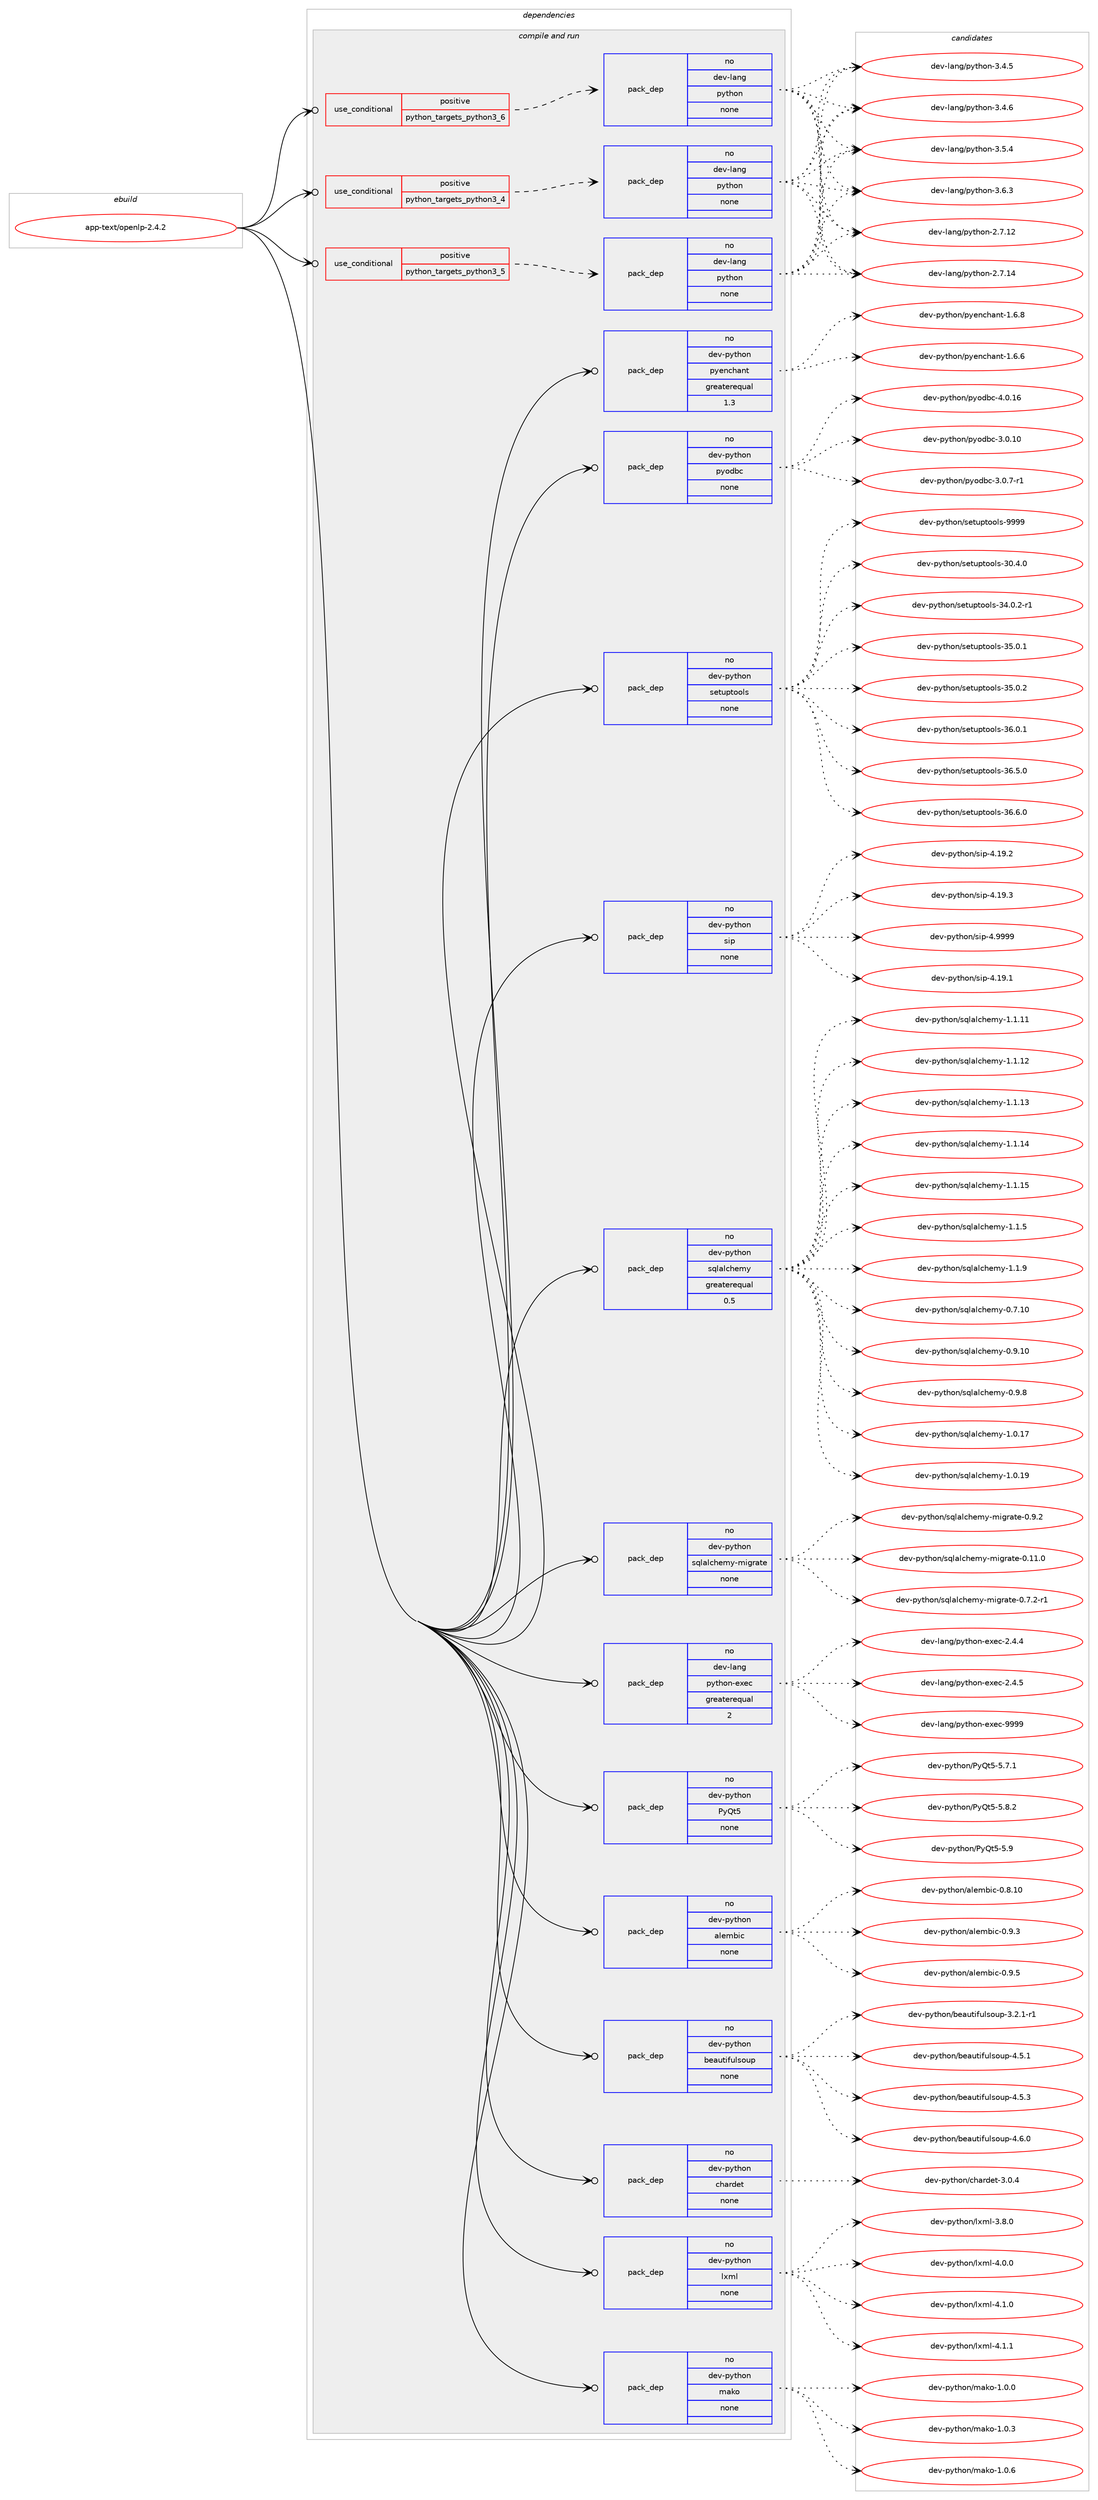 digraph prolog {

# *************
# Graph options
# *************

newrank=true;
concentrate=true;
compound=true;
graph [rankdir=LR,fontname=Helvetica,fontsize=10,ranksep=1.5];#, ranksep=2.5, nodesep=0.2];
edge  [arrowhead=vee];
node  [fontname=Helvetica,fontsize=10];

# **********
# The ebuild
# **********

subgraph cluster_leftcol {
color=gray;
rank=same;
label=<<i>ebuild</i>>;
id [label="app-text/openlp-2.4.2", color=red, width=4, href="../app-text/openlp-2.4.2.svg"];
}

# ****************
# The dependencies
# ****************

subgraph cluster_midcol {
color=gray;
label=<<i>dependencies</i>>;
subgraph cluster_compile {
fillcolor="#eeeeee";
style=filled;
label=<<i>compile</i>>;
}
subgraph cluster_compileandrun {
fillcolor="#eeeeee";
style=filled;
label=<<i>compile and run</i>>;
subgraph cond14839 {
dependency58395 [label=<<TABLE BORDER="0" CELLBORDER="1" CELLSPACING="0" CELLPADDING="4"><TR><TD ROWSPAN="3" CELLPADDING="10">use_conditional</TD></TR><TR><TD>positive</TD></TR><TR><TD>python_targets_python3_4</TD></TR></TABLE>>, shape=none, color=red];
subgraph pack42459 {
dependency58396 [label=<<TABLE BORDER="0" CELLBORDER="1" CELLSPACING="0" CELLPADDING="4" WIDTH="220"><TR><TD ROWSPAN="6" CELLPADDING="30">pack_dep</TD></TR><TR><TD WIDTH="110">no</TD></TR><TR><TD>dev-lang</TD></TR><TR><TD>python</TD></TR><TR><TD>none</TD></TR><TR><TD></TD></TR></TABLE>>, shape=none, color=blue];
}
dependency58395:e -> dependency58396:w [weight=20,style="dashed",arrowhead="vee"];
}
id:e -> dependency58395:w [weight=20,style="solid",arrowhead="odotvee"];
subgraph cond14840 {
dependency58397 [label=<<TABLE BORDER="0" CELLBORDER="1" CELLSPACING="0" CELLPADDING="4"><TR><TD ROWSPAN="3" CELLPADDING="10">use_conditional</TD></TR><TR><TD>positive</TD></TR><TR><TD>python_targets_python3_5</TD></TR></TABLE>>, shape=none, color=red];
subgraph pack42460 {
dependency58398 [label=<<TABLE BORDER="0" CELLBORDER="1" CELLSPACING="0" CELLPADDING="4" WIDTH="220"><TR><TD ROWSPAN="6" CELLPADDING="30">pack_dep</TD></TR><TR><TD WIDTH="110">no</TD></TR><TR><TD>dev-lang</TD></TR><TR><TD>python</TD></TR><TR><TD>none</TD></TR><TR><TD></TD></TR></TABLE>>, shape=none, color=blue];
}
dependency58397:e -> dependency58398:w [weight=20,style="dashed",arrowhead="vee"];
}
id:e -> dependency58397:w [weight=20,style="solid",arrowhead="odotvee"];
subgraph cond14841 {
dependency58399 [label=<<TABLE BORDER="0" CELLBORDER="1" CELLSPACING="0" CELLPADDING="4"><TR><TD ROWSPAN="3" CELLPADDING="10">use_conditional</TD></TR><TR><TD>positive</TD></TR><TR><TD>python_targets_python3_6</TD></TR></TABLE>>, shape=none, color=red];
subgraph pack42461 {
dependency58400 [label=<<TABLE BORDER="0" CELLBORDER="1" CELLSPACING="0" CELLPADDING="4" WIDTH="220"><TR><TD ROWSPAN="6" CELLPADDING="30">pack_dep</TD></TR><TR><TD WIDTH="110">no</TD></TR><TR><TD>dev-lang</TD></TR><TR><TD>python</TD></TR><TR><TD>none</TD></TR><TR><TD></TD></TR></TABLE>>, shape=none, color=blue];
}
dependency58399:e -> dependency58400:w [weight=20,style="dashed",arrowhead="vee"];
}
id:e -> dependency58399:w [weight=20,style="solid",arrowhead="odotvee"];
subgraph pack42462 {
dependency58401 [label=<<TABLE BORDER="0" CELLBORDER="1" CELLSPACING="0" CELLPADDING="4" WIDTH="220"><TR><TD ROWSPAN="6" CELLPADDING="30">pack_dep</TD></TR><TR><TD WIDTH="110">no</TD></TR><TR><TD>dev-lang</TD></TR><TR><TD>python-exec</TD></TR><TR><TD>greaterequal</TD></TR><TR><TD>2</TD></TR></TABLE>>, shape=none, color=blue];
}
id:e -> dependency58401:w [weight=20,style="solid",arrowhead="odotvee"];
subgraph pack42463 {
dependency58402 [label=<<TABLE BORDER="0" CELLBORDER="1" CELLSPACING="0" CELLPADDING="4" WIDTH="220"><TR><TD ROWSPAN="6" CELLPADDING="30">pack_dep</TD></TR><TR><TD WIDTH="110">no</TD></TR><TR><TD>dev-python</TD></TR><TR><TD>PyQt5</TD></TR><TR><TD>none</TD></TR><TR><TD></TD></TR></TABLE>>, shape=none, color=blue];
}
id:e -> dependency58402:w [weight=20,style="solid",arrowhead="odotvee"];
subgraph pack42464 {
dependency58403 [label=<<TABLE BORDER="0" CELLBORDER="1" CELLSPACING="0" CELLPADDING="4" WIDTH="220"><TR><TD ROWSPAN="6" CELLPADDING="30">pack_dep</TD></TR><TR><TD WIDTH="110">no</TD></TR><TR><TD>dev-python</TD></TR><TR><TD>alembic</TD></TR><TR><TD>none</TD></TR><TR><TD></TD></TR></TABLE>>, shape=none, color=blue];
}
id:e -> dependency58403:w [weight=20,style="solid",arrowhead="odotvee"];
subgraph pack42465 {
dependency58404 [label=<<TABLE BORDER="0" CELLBORDER="1" CELLSPACING="0" CELLPADDING="4" WIDTH="220"><TR><TD ROWSPAN="6" CELLPADDING="30">pack_dep</TD></TR><TR><TD WIDTH="110">no</TD></TR><TR><TD>dev-python</TD></TR><TR><TD>beautifulsoup</TD></TR><TR><TD>none</TD></TR><TR><TD></TD></TR></TABLE>>, shape=none, color=blue];
}
id:e -> dependency58404:w [weight=20,style="solid",arrowhead="odotvee"];
subgraph pack42466 {
dependency58405 [label=<<TABLE BORDER="0" CELLBORDER="1" CELLSPACING="0" CELLPADDING="4" WIDTH="220"><TR><TD ROWSPAN="6" CELLPADDING="30">pack_dep</TD></TR><TR><TD WIDTH="110">no</TD></TR><TR><TD>dev-python</TD></TR><TR><TD>chardet</TD></TR><TR><TD>none</TD></TR><TR><TD></TD></TR></TABLE>>, shape=none, color=blue];
}
id:e -> dependency58405:w [weight=20,style="solid",arrowhead="odotvee"];
subgraph pack42467 {
dependency58406 [label=<<TABLE BORDER="0" CELLBORDER="1" CELLSPACING="0" CELLPADDING="4" WIDTH="220"><TR><TD ROWSPAN="6" CELLPADDING="30">pack_dep</TD></TR><TR><TD WIDTH="110">no</TD></TR><TR><TD>dev-python</TD></TR><TR><TD>lxml</TD></TR><TR><TD>none</TD></TR><TR><TD></TD></TR></TABLE>>, shape=none, color=blue];
}
id:e -> dependency58406:w [weight=20,style="solid",arrowhead="odotvee"];
subgraph pack42468 {
dependency58407 [label=<<TABLE BORDER="0" CELLBORDER="1" CELLSPACING="0" CELLPADDING="4" WIDTH="220"><TR><TD ROWSPAN="6" CELLPADDING="30">pack_dep</TD></TR><TR><TD WIDTH="110">no</TD></TR><TR><TD>dev-python</TD></TR><TR><TD>mako</TD></TR><TR><TD>none</TD></TR><TR><TD></TD></TR></TABLE>>, shape=none, color=blue];
}
id:e -> dependency58407:w [weight=20,style="solid",arrowhead="odotvee"];
subgraph pack42469 {
dependency58408 [label=<<TABLE BORDER="0" CELLBORDER="1" CELLSPACING="0" CELLPADDING="4" WIDTH="220"><TR><TD ROWSPAN="6" CELLPADDING="30">pack_dep</TD></TR><TR><TD WIDTH="110">no</TD></TR><TR><TD>dev-python</TD></TR><TR><TD>pyenchant</TD></TR><TR><TD>greaterequal</TD></TR><TR><TD>1.3</TD></TR></TABLE>>, shape=none, color=blue];
}
id:e -> dependency58408:w [weight=20,style="solid",arrowhead="odotvee"];
subgraph pack42470 {
dependency58409 [label=<<TABLE BORDER="0" CELLBORDER="1" CELLSPACING="0" CELLPADDING="4" WIDTH="220"><TR><TD ROWSPAN="6" CELLPADDING="30">pack_dep</TD></TR><TR><TD WIDTH="110">no</TD></TR><TR><TD>dev-python</TD></TR><TR><TD>pyodbc</TD></TR><TR><TD>none</TD></TR><TR><TD></TD></TR></TABLE>>, shape=none, color=blue];
}
id:e -> dependency58409:w [weight=20,style="solid",arrowhead="odotvee"];
subgraph pack42471 {
dependency58410 [label=<<TABLE BORDER="0" CELLBORDER="1" CELLSPACING="0" CELLPADDING="4" WIDTH="220"><TR><TD ROWSPAN="6" CELLPADDING="30">pack_dep</TD></TR><TR><TD WIDTH="110">no</TD></TR><TR><TD>dev-python</TD></TR><TR><TD>setuptools</TD></TR><TR><TD>none</TD></TR><TR><TD></TD></TR></TABLE>>, shape=none, color=blue];
}
id:e -> dependency58410:w [weight=20,style="solid",arrowhead="odotvee"];
subgraph pack42472 {
dependency58411 [label=<<TABLE BORDER="0" CELLBORDER="1" CELLSPACING="0" CELLPADDING="4" WIDTH="220"><TR><TD ROWSPAN="6" CELLPADDING="30">pack_dep</TD></TR><TR><TD WIDTH="110">no</TD></TR><TR><TD>dev-python</TD></TR><TR><TD>sip</TD></TR><TR><TD>none</TD></TR><TR><TD></TD></TR></TABLE>>, shape=none, color=blue];
}
id:e -> dependency58411:w [weight=20,style="solid",arrowhead="odotvee"];
subgraph pack42473 {
dependency58412 [label=<<TABLE BORDER="0" CELLBORDER="1" CELLSPACING="0" CELLPADDING="4" WIDTH="220"><TR><TD ROWSPAN="6" CELLPADDING="30">pack_dep</TD></TR><TR><TD WIDTH="110">no</TD></TR><TR><TD>dev-python</TD></TR><TR><TD>sqlalchemy</TD></TR><TR><TD>greaterequal</TD></TR><TR><TD>0.5</TD></TR></TABLE>>, shape=none, color=blue];
}
id:e -> dependency58412:w [weight=20,style="solid",arrowhead="odotvee"];
subgraph pack42474 {
dependency58413 [label=<<TABLE BORDER="0" CELLBORDER="1" CELLSPACING="0" CELLPADDING="4" WIDTH="220"><TR><TD ROWSPAN="6" CELLPADDING="30">pack_dep</TD></TR><TR><TD WIDTH="110">no</TD></TR><TR><TD>dev-python</TD></TR><TR><TD>sqlalchemy-migrate</TD></TR><TR><TD>none</TD></TR><TR><TD></TD></TR></TABLE>>, shape=none, color=blue];
}
id:e -> dependency58413:w [weight=20,style="solid",arrowhead="odotvee"];
}
subgraph cluster_run {
fillcolor="#eeeeee";
style=filled;
label=<<i>run</i>>;
}
}

# **************
# The candidates
# **************

subgraph cluster_choices {
rank=same;
color=gray;
label=<<i>candidates</i>>;

subgraph choice42459 {
color=black;
nodesep=1;
choice10010111845108971101034711212111610411111045504655464950 [label="dev-lang/python-2.7.12", color=red, width=4,href="../dev-lang/python-2.7.12.svg"];
choice10010111845108971101034711212111610411111045504655464952 [label="dev-lang/python-2.7.14", color=red, width=4,href="../dev-lang/python-2.7.14.svg"];
choice100101118451089711010347112121116104111110455146524653 [label="dev-lang/python-3.4.5", color=red, width=4,href="../dev-lang/python-3.4.5.svg"];
choice100101118451089711010347112121116104111110455146524654 [label="dev-lang/python-3.4.6", color=red, width=4,href="../dev-lang/python-3.4.6.svg"];
choice100101118451089711010347112121116104111110455146534652 [label="dev-lang/python-3.5.4", color=red, width=4,href="../dev-lang/python-3.5.4.svg"];
choice100101118451089711010347112121116104111110455146544651 [label="dev-lang/python-3.6.3", color=red, width=4,href="../dev-lang/python-3.6.3.svg"];
dependency58396:e -> choice10010111845108971101034711212111610411111045504655464950:w [style=dotted,weight="100"];
dependency58396:e -> choice10010111845108971101034711212111610411111045504655464952:w [style=dotted,weight="100"];
dependency58396:e -> choice100101118451089711010347112121116104111110455146524653:w [style=dotted,weight="100"];
dependency58396:e -> choice100101118451089711010347112121116104111110455146524654:w [style=dotted,weight="100"];
dependency58396:e -> choice100101118451089711010347112121116104111110455146534652:w [style=dotted,weight="100"];
dependency58396:e -> choice100101118451089711010347112121116104111110455146544651:w [style=dotted,weight="100"];
}
subgraph choice42460 {
color=black;
nodesep=1;
choice10010111845108971101034711212111610411111045504655464950 [label="dev-lang/python-2.7.12", color=red, width=4,href="../dev-lang/python-2.7.12.svg"];
choice10010111845108971101034711212111610411111045504655464952 [label="dev-lang/python-2.7.14", color=red, width=4,href="../dev-lang/python-2.7.14.svg"];
choice100101118451089711010347112121116104111110455146524653 [label="dev-lang/python-3.4.5", color=red, width=4,href="../dev-lang/python-3.4.5.svg"];
choice100101118451089711010347112121116104111110455146524654 [label="dev-lang/python-3.4.6", color=red, width=4,href="../dev-lang/python-3.4.6.svg"];
choice100101118451089711010347112121116104111110455146534652 [label="dev-lang/python-3.5.4", color=red, width=4,href="../dev-lang/python-3.5.4.svg"];
choice100101118451089711010347112121116104111110455146544651 [label="dev-lang/python-3.6.3", color=red, width=4,href="../dev-lang/python-3.6.3.svg"];
dependency58398:e -> choice10010111845108971101034711212111610411111045504655464950:w [style=dotted,weight="100"];
dependency58398:e -> choice10010111845108971101034711212111610411111045504655464952:w [style=dotted,weight="100"];
dependency58398:e -> choice100101118451089711010347112121116104111110455146524653:w [style=dotted,weight="100"];
dependency58398:e -> choice100101118451089711010347112121116104111110455146524654:w [style=dotted,weight="100"];
dependency58398:e -> choice100101118451089711010347112121116104111110455146534652:w [style=dotted,weight="100"];
dependency58398:e -> choice100101118451089711010347112121116104111110455146544651:w [style=dotted,weight="100"];
}
subgraph choice42461 {
color=black;
nodesep=1;
choice10010111845108971101034711212111610411111045504655464950 [label="dev-lang/python-2.7.12", color=red, width=4,href="../dev-lang/python-2.7.12.svg"];
choice10010111845108971101034711212111610411111045504655464952 [label="dev-lang/python-2.7.14", color=red, width=4,href="../dev-lang/python-2.7.14.svg"];
choice100101118451089711010347112121116104111110455146524653 [label="dev-lang/python-3.4.5", color=red, width=4,href="../dev-lang/python-3.4.5.svg"];
choice100101118451089711010347112121116104111110455146524654 [label="dev-lang/python-3.4.6", color=red, width=4,href="../dev-lang/python-3.4.6.svg"];
choice100101118451089711010347112121116104111110455146534652 [label="dev-lang/python-3.5.4", color=red, width=4,href="../dev-lang/python-3.5.4.svg"];
choice100101118451089711010347112121116104111110455146544651 [label="dev-lang/python-3.6.3", color=red, width=4,href="../dev-lang/python-3.6.3.svg"];
dependency58400:e -> choice10010111845108971101034711212111610411111045504655464950:w [style=dotted,weight="100"];
dependency58400:e -> choice10010111845108971101034711212111610411111045504655464952:w [style=dotted,weight="100"];
dependency58400:e -> choice100101118451089711010347112121116104111110455146524653:w [style=dotted,weight="100"];
dependency58400:e -> choice100101118451089711010347112121116104111110455146524654:w [style=dotted,weight="100"];
dependency58400:e -> choice100101118451089711010347112121116104111110455146534652:w [style=dotted,weight="100"];
dependency58400:e -> choice100101118451089711010347112121116104111110455146544651:w [style=dotted,weight="100"];
}
subgraph choice42462 {
color=black;
nodesep=1;
choice1001011184510897110103471121211161041111104510112010199455046524652 [label="dev-lang/python-exec-2.4.4", color=red, width=4,href="../dev-lang/python-exec-2.4.4.svg"];
choice1001011184510897110103471121211161041111104510112010199455046524653 [label="dev-lang/python-exec-2.4.5", color=red, width=4,href="../dev-lang/python-exec-2.4.5.svg"];
choice10010111845108971101034711212111610411111045101120101994557575757 [label="dev-lang/python-exec-9999", color=red, width=4,href="../dev-lang/python-exec-9999.svg"];
dependency58401:e -> choice1001011184510897110103471121211161041111104510112010199455046524652:w [style=dotted,weight="100"];
dependency58401:e -> choice1001011184510897110103471121211161041111104510112010199455046524653:w [style=dotted,weight="100"];
dependency58401:e -> choice10010111845108971101034711212111610411111045101120101994557575757:w [style=dotted,weight="100"];
}
subgraph choice42463 {
color=black;
nodesep=1;
choice1001011184511212111610411111047801218111653455346554649 [label="dev-python/PyQt5-5.7.1", color=red, width=4,href="../dev-python/PyQt5-5.7.1.svg"];
choice1001011184511212111610411111047801218111653455346564650 [label="dev-python/PyQt5-5.8.2", color=red, width=4,href="../dev-python/PyQt5-5.8.2.svg"];
choice100101118451121211161041111104780121811165345534657 [label="dev-python/PyQt5-5.9", color=red, width=4,href="../dev-python/PyQt5-5.9.svg"];
dependency58402:e -> choice1001011184511212111610411111047801218111653455346554649:w [style=dotted,weight="100"];
dependency58402:e -> choice1001011184511212111610411111047801218111653455346564650:w [style=dotted,weight="100"];
dependency58402:e -> choice100101118451121211161041111104780121811165345534657:w [style=dotted,weight="100"];
}
subgraph choice42464 {
color=black;
nodesep=1;
choice100101118451121211161041111104797108101109981059945484656464948 [label="dev-python/alembic-0.8.10", color=red, width=4,href="../dev-python/alembic-0.8.10.svg"];
choice1001011184511212111610411111047971081011099810599454846574651 [label="dev-python/alembic-0.9.3", color=red, width=4,href="../dev-python/alembic-0.9.3.svg"];
choice1001011184511212111610411111047971081011099810599454846574653 [label="dev-python/alembic-0.9.5", color=red, width=4,href="../dev-python/alembic-0.9.5.svg"];
dependency58403:e -> choice100101118451121211161041111104797108101109981059945484656464948:w [style=dotted,weight="100"];
dependency58403:e -> choice1001011184511212111610411111047971081011099810599454846574651:w [style=dotted,weight="100"];
dependency58403:e -> choice1001011184511212111610411111047971081011099810599454846574653:w [style=dotted,weight="100"];
}
subgraph choice42465 {
color=black;
nodesep=1;
choice100101118451121211161041111104798101971171161051021171081151111171124551465046494511449 [label="dev-python/beautifulsoup-3.2.1-r1", color=red, width=4,href="../dev-python/beautifulsoup-3.2.1-r1.svg"];
choice10010111845112121116104111110479810197117116105102117108115111117112455246534649 [label="dev-python/beautifulsoup-4.5.1", color=red, width=4,href="../dev-python/beautifulsoup-4.5.1.svg"];
choice10010111845112121116104111110479810197117116105102117108115111117112455246534651 [label="dev-python/beautifulsoup-4.5.3", color=red, width=4,href="../dev-python/beautifulsoup-4.5.3.svg"];
choice10010111845112121116104111110479810197117116105102117108115111117112455246544648 [label="dev-python/beautifulsoup-4.6.0", color=red, width=4,href="../dev-python/beautifulsoup-4.6.0.svg"];
dependency58404:e -> choice100101118451121211161041111104798101971171161051021171081151111171124551465046494511449:w [style=dotted,weight="100"];
dependency58404:e -> choice10010111845112121116104111110479810197117116105102117108115111117112455246534649:w [style=dotted,weight="100"];
dependency58404:e -> choice10010111845112121116104111110479810197117116105102117108115111117112455246534651:w [style=dotted,weight="100"];
dependency58404:e -> choice10010111845112121116104111110479810197117116105102117108115111117112455246544648:w [style=dotted,weight="100"];
}
subgraph choice42466 {
color=black;
nodesep=1;
choice10010111845112121116104111110479910497114100101116455146484652 [label="dev-python/chardet-3.0.4", color=red, width=4,href="../dev-python/chardet-3.0.4.svg"];
dependency58405:e -> choice10010111845112121116104111110479910497114100101116455146484652:w [style=dotted,weight="100"];
}
subgraph choice42467 {
color=black;
nodesep=1;
choice1001011184511212111610411111047108120109108455146564648 [label="dev-python/lxml-3.8.0", color=red, width=4,href="../dev-python/lxml-3.8.0.svg"];
choice1001011184511212111610411111047108120109108455246484648 [label="dev-python/lxml-4.0.0", color=red, width=4,href="../dev-python/lxml-4.0.0.svg"];
choice1001011184511212111610411111047108120109108455246494648 [label="dev-python/lxml-4.1.0", color=red, width=4,href="../dev-python/lxml-4.1.0.svg"];
choice1001011184511212111610411111047108120109108455246494649 [label="dev-python/lxml-4.1.1", color=red, width=4,href="../dev-python/lxml-4.1.1.svg"];
dependency58406:e -> choice1001011184511212111610411111047108120109108455146564648:w [style=dotted,weight="100"];
dependency58406:e -> choice1001011184511212111610411111047108120109108455246484648:w [style=dotted,weight="100"];
dependency58406:e -> choice1001011184511212111610411111047108120109108455246494648:w [style=dotted,weight="100"];
dependency58406:e -> choice1001011184511212111610411111047108120109108455246494649:w [style=dotted,weight="100"];
}
subgraph choice42468 {
color=black;
nodesep=1;
choice100101118451121211161041111104710997107111454946484648 [label="dev-python/mako-1.0.0", color=red, width=4,href="../dev-python/mako-1.0.0.svg"];
choice100101118451121211161041111104710997107111454946484651 [label="dev-python/mako-1.0.3", color=red, width=4,href="../dev-python/mako-1.0.3.svg"];
choice100101118451121211161041111104710997107111454946484654 [label="dev-python/mako-1.0.6", color=red, width=4,href="../dev-python/mako-1.0.6.svg"];
dependency58407:e -> choice100101118451121211161041111104710997107111454946484648:w [style=dotted,weight="100"];
dependency58407:e -> choice100101118451121211161041111104710997107111454946484651:w [style=dotted,weight="100"];
dependency58407:e -> choice100101118451121211161041111104710997107111454946484654:w [style=dotted,weight="100"];
}
subgraph choice42469 {
color=black;
nodesep=1;
choice10010111845112121116104111110471121211011109910497110116454946544654 [label="dev-python/pyenchant-1.6.6", color=red, width=4,href="../dev-python/pyenchant-1.6.6.svg"];
choice10010111845112121116104111110471121211011109910497110116454946544656 [label="dev-python/pyenchant-1.6.8", color=red, width=4,href="../dev-python/pyenchant-1.6.8.svg"];
dependency58408:e -> choice10010111845112121116104111110471121211011109910497110116454946544654:w [style=dotted,weight="100"];
dependency58408:e -> choice10010111845112121116104111110471121211011109910497110116454946544656:w [style=dotted,weight="100"];
}
subgraph choice42470 {
color=black;
nodesep=1;
choice1001011184511212111610411111047112121111100989945514648464948 [label="dev-python/pyodbc-3.0.10", color=red, width=4,href="../dev-python/pyodbc-3.0.10.svg"];
choice100101118451121211161041111104711212111110098994551464846554511449 [label="dev-python/pyodbc-3.0.7-r1", color=red, width=4,href="../dev-python/pyodbc-3.0.7-r1.svg"];
choice1001011184511212111610411111047112121111100989945524648464954 [label="dev-python/pyodbc-4.0.16", color=red, width=4,href="../dev-python/pyodbc-4.0.16.svg"];
dependency58409:e -> choice1001011184511212111610411111047112121111100989945514648464948:w [style=dotted,weight="100"];
dependency58409:e -> choice100101118451121211161041111104711212111110098994551464846554511449:w [style=dotted,weight="100"];
dependency58409:e -> choice1001011184511212111610411111047112121111100989945524648464954:w [style=dotted,weight="100"];
}
subgraph choice42471 {
color=black;
nodesep=1;
choice100101118451121211161041111104711510111611711211611111110811545514846524648 [label="dev-python/setuptools-30.4.0", color=red, width=4,href="../dev-python/setuptools-30.4.0.svg"];
choice1001011184511212111610411111047115101116117112116111111108115455152464846504511449 [label="dev-python/setuptools-34.0.2-r1", color=red, width=4,href="../dev-python/setuptools-34.0.2-r1.svg"];
choice100101118451121211161041111104711510111611711211611111110811545515346484649 [label="dev-python/setuptools-35.0.1", color=red, width=4,href="../dev-python/setuptools-35.0.1.svg"];
choice100101118451121211161041111104711510111611711211611111110811545515346484650 [label="dev-python/setuptools-35.0.2", color=red, width=4,href="../dev-python/setuptools-35.0.2.svg"];
choice100101118451121211161041111104711510111611711211611111110811545515446484649 [label="dev-python/setuptools-36.0.1", color=red, width=4,href="../dev-python/setuptools-36.0.1.svg"];
choice100101118451121211161041111104711510111611711211611111110811545515446534648 [label="dev-python/setuptools-36.5.0", color=red, width=4,href="../dev-python/setuptools-36.5.0.svg"];
choice100101118451121211161041111104711510111611711211611111110811545515446544648 [label="dev-python/setuptools-36.6.0", color=red, width=4,href="../dev-python/setuptools-36.6.0.svg"];
choice10010111845112121116104111110471151011161171121161111111081154557575757 [label="dev-python/setuptools-9999", color=red, width=4,href="../dev-python/setuptools-9999.svg"];
dependency58410:e -> choice100101118451121211161041111104711510111611711211611111110811545514846524648:w [style=dotted,weight="100"];
dependency58410:e -> choice1001011184511212111610411111047115101116117112116111111108115455152464846504511449:w [style=dotted,weight="100"];
dependency58410:e -> choice100101118451121211161041111104711510111611711211611111110811545515346484649:w [style=dotted,weight="100"];
dependency58410:e -> choice100101118451121211161041111104711510111611711211611111110811545515346484650:w [style=dotted,weight="100"];
dependency58410:e -> choice100101118451121211161041111104711510111611711211611111110811545515446484649:w [style=dotted,weight="100"];
dependency58410:e -> choice100101118451121211161041111104711510111611711211611111110811545515446534648:w [style=dotted,weight="100"];
dependency58410:e -> choice100101118451121211161041111104711510111611711211611111110811545515446544648:w [style=dotted,weight="100"];
dependency58410:e -> choice10010111845112121116104111110471151011161171121161111111081154557575757:w [style=dotted,weight="100"];
}
subgraph choice42472 {
color=black;
nodesep=1;
choice100101118451121211161041111104711510511245524649574649 [label="dev-python/sip-4.19.1", color=red, width=4,href="../dev-python/sip-4.19.1.svg"];
choice100101118451121211161041111104711510511245524649574650 [label="dev-python/sip-4.19.2", color=red, width=4,href="../dev-python/sip-4.19.2.svg"];
choice100101118451121211161041111104711510511245524649574651 [label="dev-python/sip-4.19.3", color=red, width=4,href="../dev-python/sip-4.19.3.svg"];
choice100101118451121211161041111104711510511245524657575757 [label="dev-python/sip-4.9999", color=red, width=4,href="../dev-python/sip-4.9999.svg"];
dependency58411:e -> choice100101118451121211161041111104711510511245524649574649:w [style=dotted,weight="100"];
dependency58411:e -> choice100101118451121211161041111104711510511245524649574650:w [style=dotted,weight="100"];
dependency58411:e -> choice100101118451121211161041111104711510511245524649574651:w [style=dotted,weight="100"];
dependency58411:e -> choice100101118451121211161041111104711510511245524657575757:w [style=dotted,weight="100"];
}
subgraph choice42473 {
color=black;
nodesep=1;
choice1001011184511212111610411111047115113108971089910410110912145484655464948 [label="dev-python/sqlalchemy-0.7.10", color=red, width=4,href="../dev-python/sqlalchemy-0.7.10.svg"];
choice1001011184511212111610411111047115113108971089910410110912145484657464948 [label="dev-python/sqlalchemy-0.9.10", color=red, width=4,href="../dev-python/sqlalchemy-0.9.10.svg"];
choice10010111845112121116104111110471151131089710899104101109121454846574656 [label="dev-python/sqlalchemy-0.9.8", color=red, width=4,href="../dev-python/sqlalchemy-0.9.8.svg"];
choice1001011184511212111610411111047115113108971089910410110912145494648464955 [label="dev-python/sqlalchemy-1.0.17", color=red, width=4,href="../dev-python/sqlalchemy-1.0.17.svg"];
choice1001011184511212111610411111047115113108971089910410110912145494648464957 [label="dev-python/sqlalchemy-1.0.19", color=red, width=4,href="../dev-python/sqlalchemy-1.0.19.svg"];
choice1001011184511212111610411111047115113108971089910410110912145494649464949 [label="dev-python/sqlalchemy-1.1.11", color=red, width=4,href="../dev-python/sqlalchemy-1.1.11.svg"];
choice1001011184511212111610411111047115113108971089910410110912145494649464950 [label="dev-python/sqlalchemy-1.1.12", color=red, width=4,href="../dev-python/sqlalchemy-1.1.12.svg"];
choice1001011184511212111610411111047115113108971089910410110912145494649464951 [label="dev-python/sqlalchemy-1.1.13", color=red, width=4,href="../dev-python/sqlalchemy-1.1.13.svg"];
choice1001011184511212111610411111047115113108971089910410110912145494649464952 [label="dev-python/sqlalchemy-1.1.14", color=red, width=4,href="../dev-python/sqlalchemy-1.1.14.svg"];
choice1001011184511212111610411111047115113108971089910410110912145494649464953 [label="dev-python/sqlalchemy-1.1.15", color=red, width=4,href="../dev-python/sqlalchemy-1.1.15.svg"];
choice10010111845112121116104111110471151131089710899104101109121454946494653 [label="dev-python/sqlalchemy-1.1.5", color=red, width=4,href="../dev-python/sqlalchemy-1.1.5.svg"];
choice10010111845112121116104111110471151131089710899104101109121454946494657 [label="dev-python/sqlalchemy-1.1.9", color=red, width=4,href="../dev-python/sqlalchemy-1.1.9.svg"];
dependency58412:e -> choice1001011184511212111610411111047115113108971089910410110912145484655464948:w [style=dotted,weight="100"];
dependency58412:e -> choice1001011184511212111610411111047115113108971089910410110912145484657464948:w [style=dotted,weight="100"];
dependency58412:e -> choice10010111845112121116104111110471151131089710899104101109121454846574656:w [style=dotted,weight="100"];
dependency58412:e -> choice1001011184511212111610411111047115113108971089910410110912145494648464955:w [style=dotted,weight="100"];
dependency58412:e -> choice1001011184511212111610411111047115113108971089910410110912145494648464957:w [style=dotted,weight="100"];
dependency58412:e -> choice1001011184511212111610411111047115113108971089910410110912145494649464949:w [style=dotted,weight="100"];
dependency58412:e -> choice1001011184511212111610411111047115113108971089910410110912145494649464950:w [style=dotted,weight="100"];
dependency58412:e -> choice1001011184511212111610411111047115113108971089910410110912145494649464951:w [style=dotted,weight="100"];
dependency58412:e -> choice1001011184511212111610411111047115113108971089910410110912145494649464952:w [style=dotted,weight="100"];
dependency58412:e -> choice1001011184511212111610411111047115113108971089910410110912145494649464953:w [style=dotted,weight="100"];
dependency58412:e -> choice10010111845112121116104111110471151131089710899104101109121454946494653:w [style=dotted,weight="100"];
dependency58412:e -> choice10010111845112121116104111110471151131089710899104101109121454946494657:w [style=dotted,weight="100"];
}
subgraph choice42474 {
color=black;
nodesep=1;
choice10010111845112121116104111110471151131089710899104101109121451091051031149711610145484649494648 [label="dev-python/sqlalchemy-migrate-0.11.0", color=red, width=4,href="../dev-python/sqlalchemy-migrate-0.11.0.svg"];
choice1001011184511212111610411111047115113108971089910410110912145109105103114971161014548465546504511449 [label="dev-python/sqlalchemy-migrate-0.7.2-r1", color=red, width=4,href="../dev-python/sqlalchemy-migrate-0.7.2-r1.svg"];
choice100101118451121211161041111104711511310897108991041011091214510910510311497116101454846574650 [label="dev-python/sqlalchemy-migrate-0.9.2", color=red, width=4,href="../dev-python/sqlalchemy-migrate-0.9.2.svg"];
dependency58413:e -> choice10010111845112121116104111110471151131089710899104101109121451091051031149711610145484649494648:w [style=dotted,weight="100"];
dependency58413:e -> choice1001011184511212111610411111047115113108971089910410110912145109105103114971161014548465546504511449:w [style=dotted,weight="100"];
dependency58413:e -> choice100101118451121211161041111104711511310897108991041011091214510910510311497116101454846574650:w [style=dotted,weight="100"];
}
}

}
